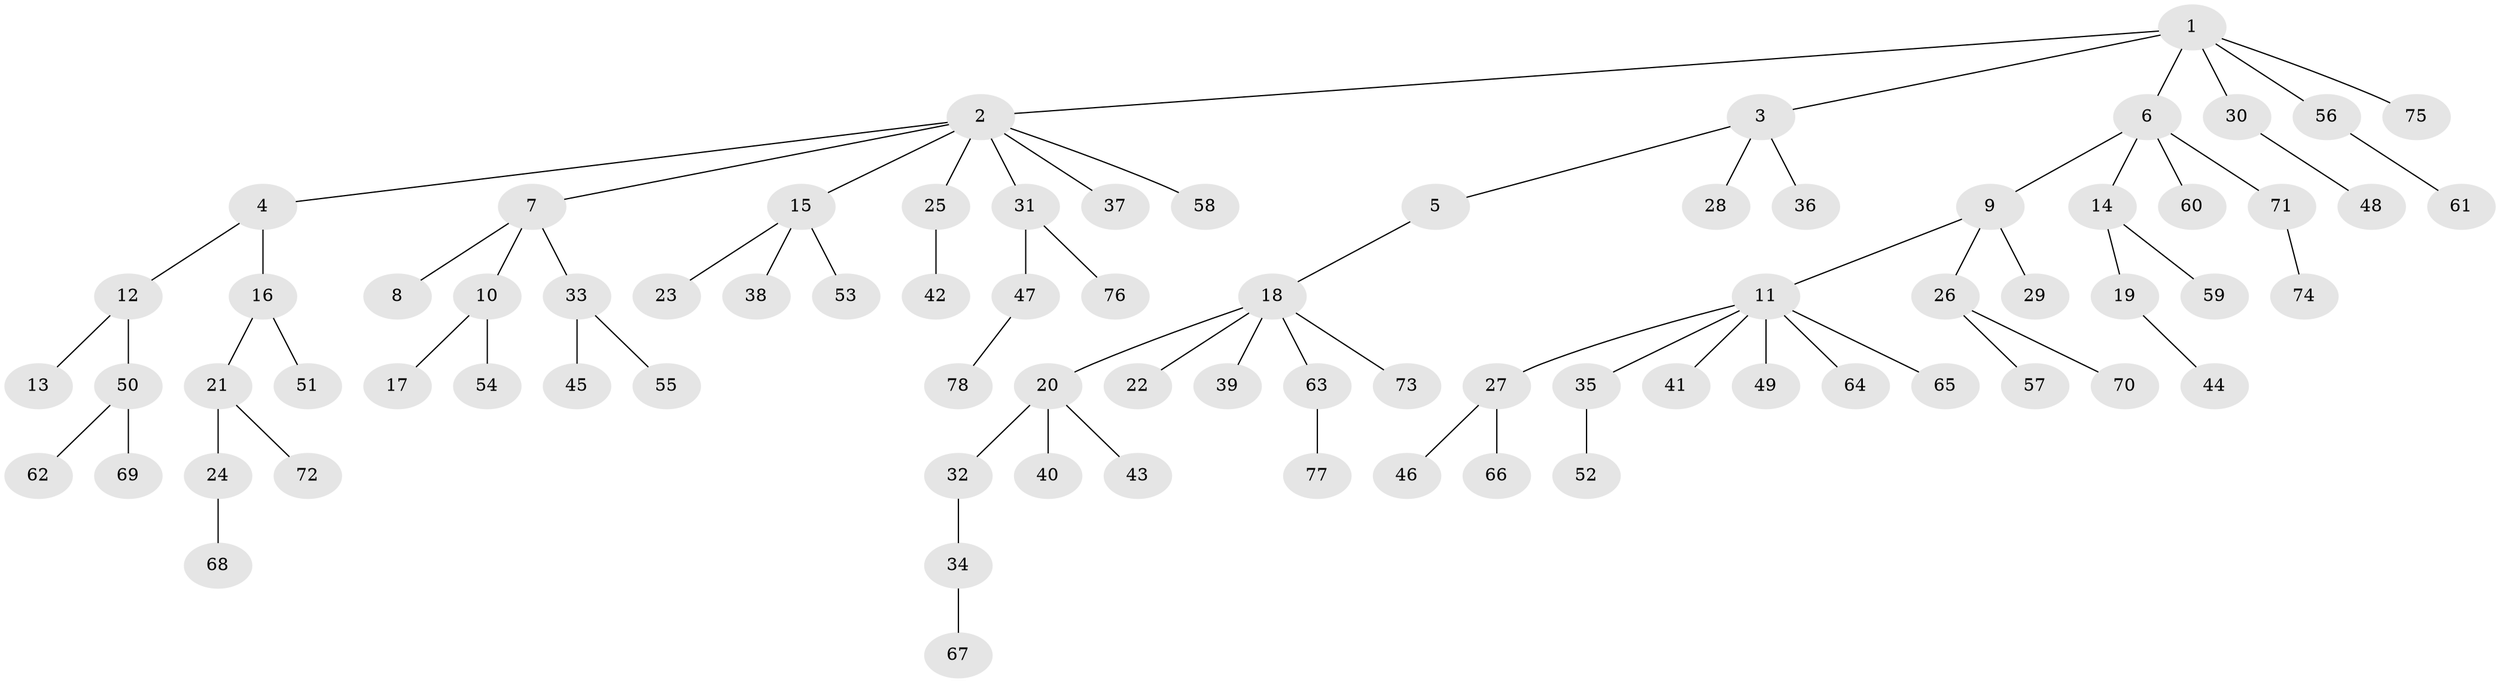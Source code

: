 // coarse degree distribution, {3: 0.125, 2: 0.25, 1: 0.5208333333333334, 5: 0.041666666666666664, 6: 0.020833333333333332, 7: 0.020833333333333332, 4: 0.020833333333333332}
// Generated by graph-tools (version 1.1) at 2025/37/03/04/25 23:37:18]
// undirected, 78 vertices, 77 edges
graph export_dot {
  node [color=gray90,style=filled];
  1;
  2;
  3;
  4;
  5;
  6;
  7;
  8;
  9;
  10;
  11;
  12;
  13;
  14;
  15;
  16;
  17;
  18;
  19;
  20;
  21;
  22;
  23;
  24;
  25;
  26;
  27;
  28;
  29;
  30;
  31;
  32;
  33;
  34;
  35;
  36;
  37;
  38;
  39;
  40;
  41;
  42;
  43;
  44;
  45;
  46;
  47;
  48;
  49;
  50;
  51;
  52;
  53;
  54;
  55;
  56;
  57;
  58;
  59;
  60;
  61;
  62;
  63;
  64;
  65;
  66;
  67;
  68;
  69;
  70;
  71;
  72;
  73;
  74;
  75;
  76;
  77;
  78;
  1 -- 2;
  1 -- 3;
  1 -- 6;
  1 -- 30;
  1 -- 56;
  1 -- 75;
  2 -- 4;
  2 -- 7;
  2 -- 15;
  2 -- 25;
  2 -- 31;
  2 -- 37;
  2 -- 58;
  3 -- 5;
  3 -- 28;
  3 -- 36;
  4 -- 12;
  4 -- 16;
  5 -- 18;
  6 -- 9;
  6 -- 14;
  6 -- 60;
  6 -- 71;
  7 -- 8;
  7 -- 10;
  7 -- 33;
  9 -- 11;
  9 -- 26;
  9 -- 29;
  10 -- 17;
  10 -- 54;
  11 -- 27;
  11 -- 35;
  11 -- 41;
  11 -- 49;
  11 -- 64;
  11 -- 65;
  12 -- 13;
  12 -- 50;
  14 -- 19;
  14 -- 59;
  15 -- 23;
  15 -- 38;
  15 -- 53;
  16 -- 21;
  16 -- 51;
  18 -- 20;
  18 -- 22;
  18 -- 39;
  18 -- 63;
  18 -- 73;
  19 -- 44;
  20 -- 32;
  20 -- 40;
  20 -- 43;
  21 -- 24;
  21 -- 72;
  24 -- 68;
  25 -- 42;
  26 -- 57;
  26 -- 70;
  27 -- 46;
  27 -- 66;
  30 -- 48;
  31 -- 47;
  31 -- 76;
  32 -- 34;
  33 -- 45;
  33 -- 55;
  34 -- 67;
  35 -- 52;
  47 -- 78;
  50 -- 62;
  50 -- 69;
  56 -- 61;
  63 -- 77;
  71 -- 74;
}
